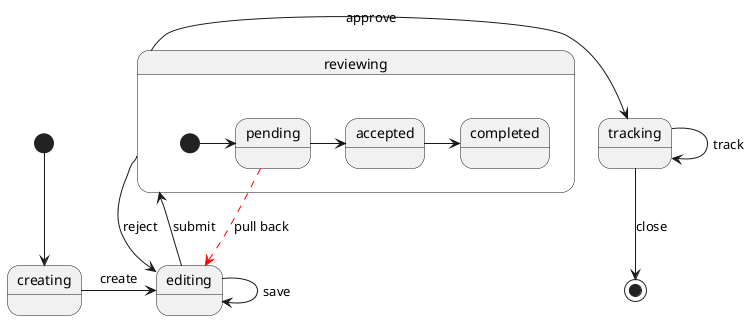 @startuml

[*] -down-> creating

state reviewing {
    [*] -right-> pending
    pending -right-> accepted
    accepted -right-> completed
}

creating -right-> editing : create

editing --> editing : save
editing --> reviewing : submit
reviewing --> editing : reject
pending -[#red,dashed]-> editing : pull back

reviewing -right-> tracking : approve
tracking --> tracking : track
tracking -down-> [*] : close

@enduml